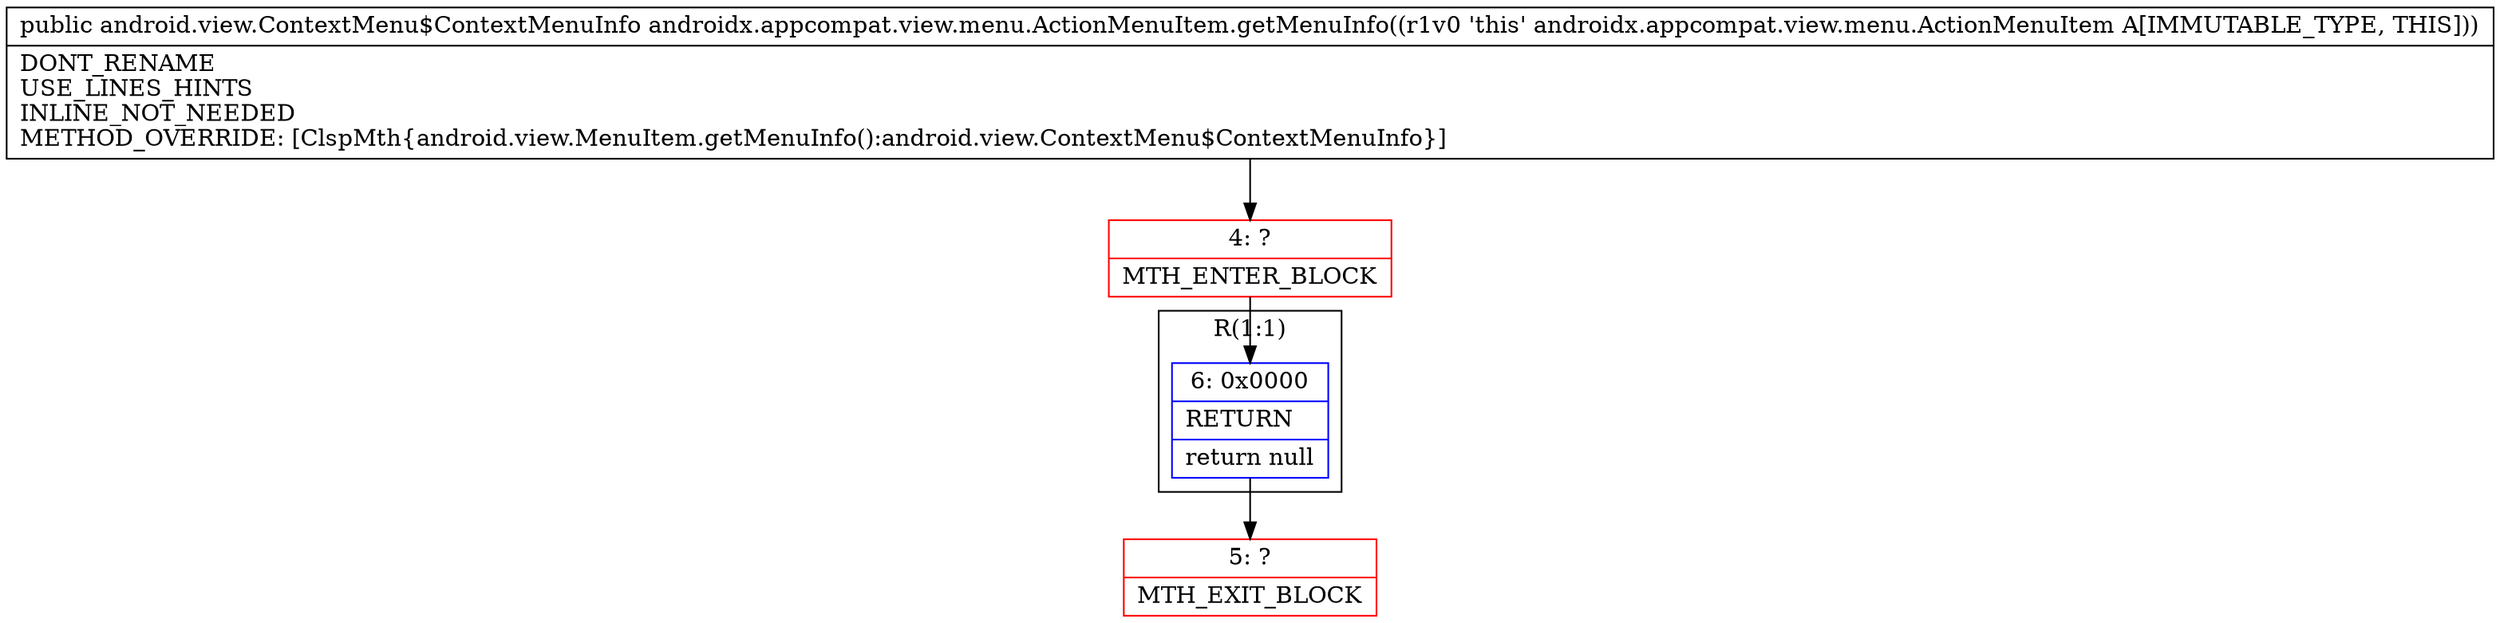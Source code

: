 digraph "CFG forandroidx.appcompat.view.menu.ActionMenuItem.getMenuInfo()Landroid\/view\/ContextMenu$ContextMenuInfo;" {
subgraph cluster_Region_1017153146 {
label = "R(1:1)";
node [shape=record,color=blue];
Node_6 [shape=record,label="{6\:\ 0x0000|RETURN\l|return null\l}"];
}
Node_4 [shape=record,color=red,label="{4\:\ ?|MTH_ENTER_BLOCK\l}"];
Node_5 [shape=record,color=red,label="{5\:\ ?|MTH_EXIT_BLOCK\l}"];
MethodNode[shape=record,label="{public android.view.ContextMenu$ContextMenuInfo androidx.appcompat.view.menu.ActionMenuItem.getMenuInfo((r1v0 'this' androidx.appcompat.view.menu.ActionMenuItem A[IMMUTABLE_TYPE, THIS]))  | DONT_RENAME\lUSE_LINES_HINTS\lINLINE_NOT_NEEDED\lMETHOD_OVERRIDE: [ClspMth\{android.view.MenuItem.getMenuInfo():android.view.ContextMenu$ContextMenuInfo\}]\l}"];
MethodNode -> Node_4;Node_6 -> Node_5;
Node_4 -> Node_6;
}

